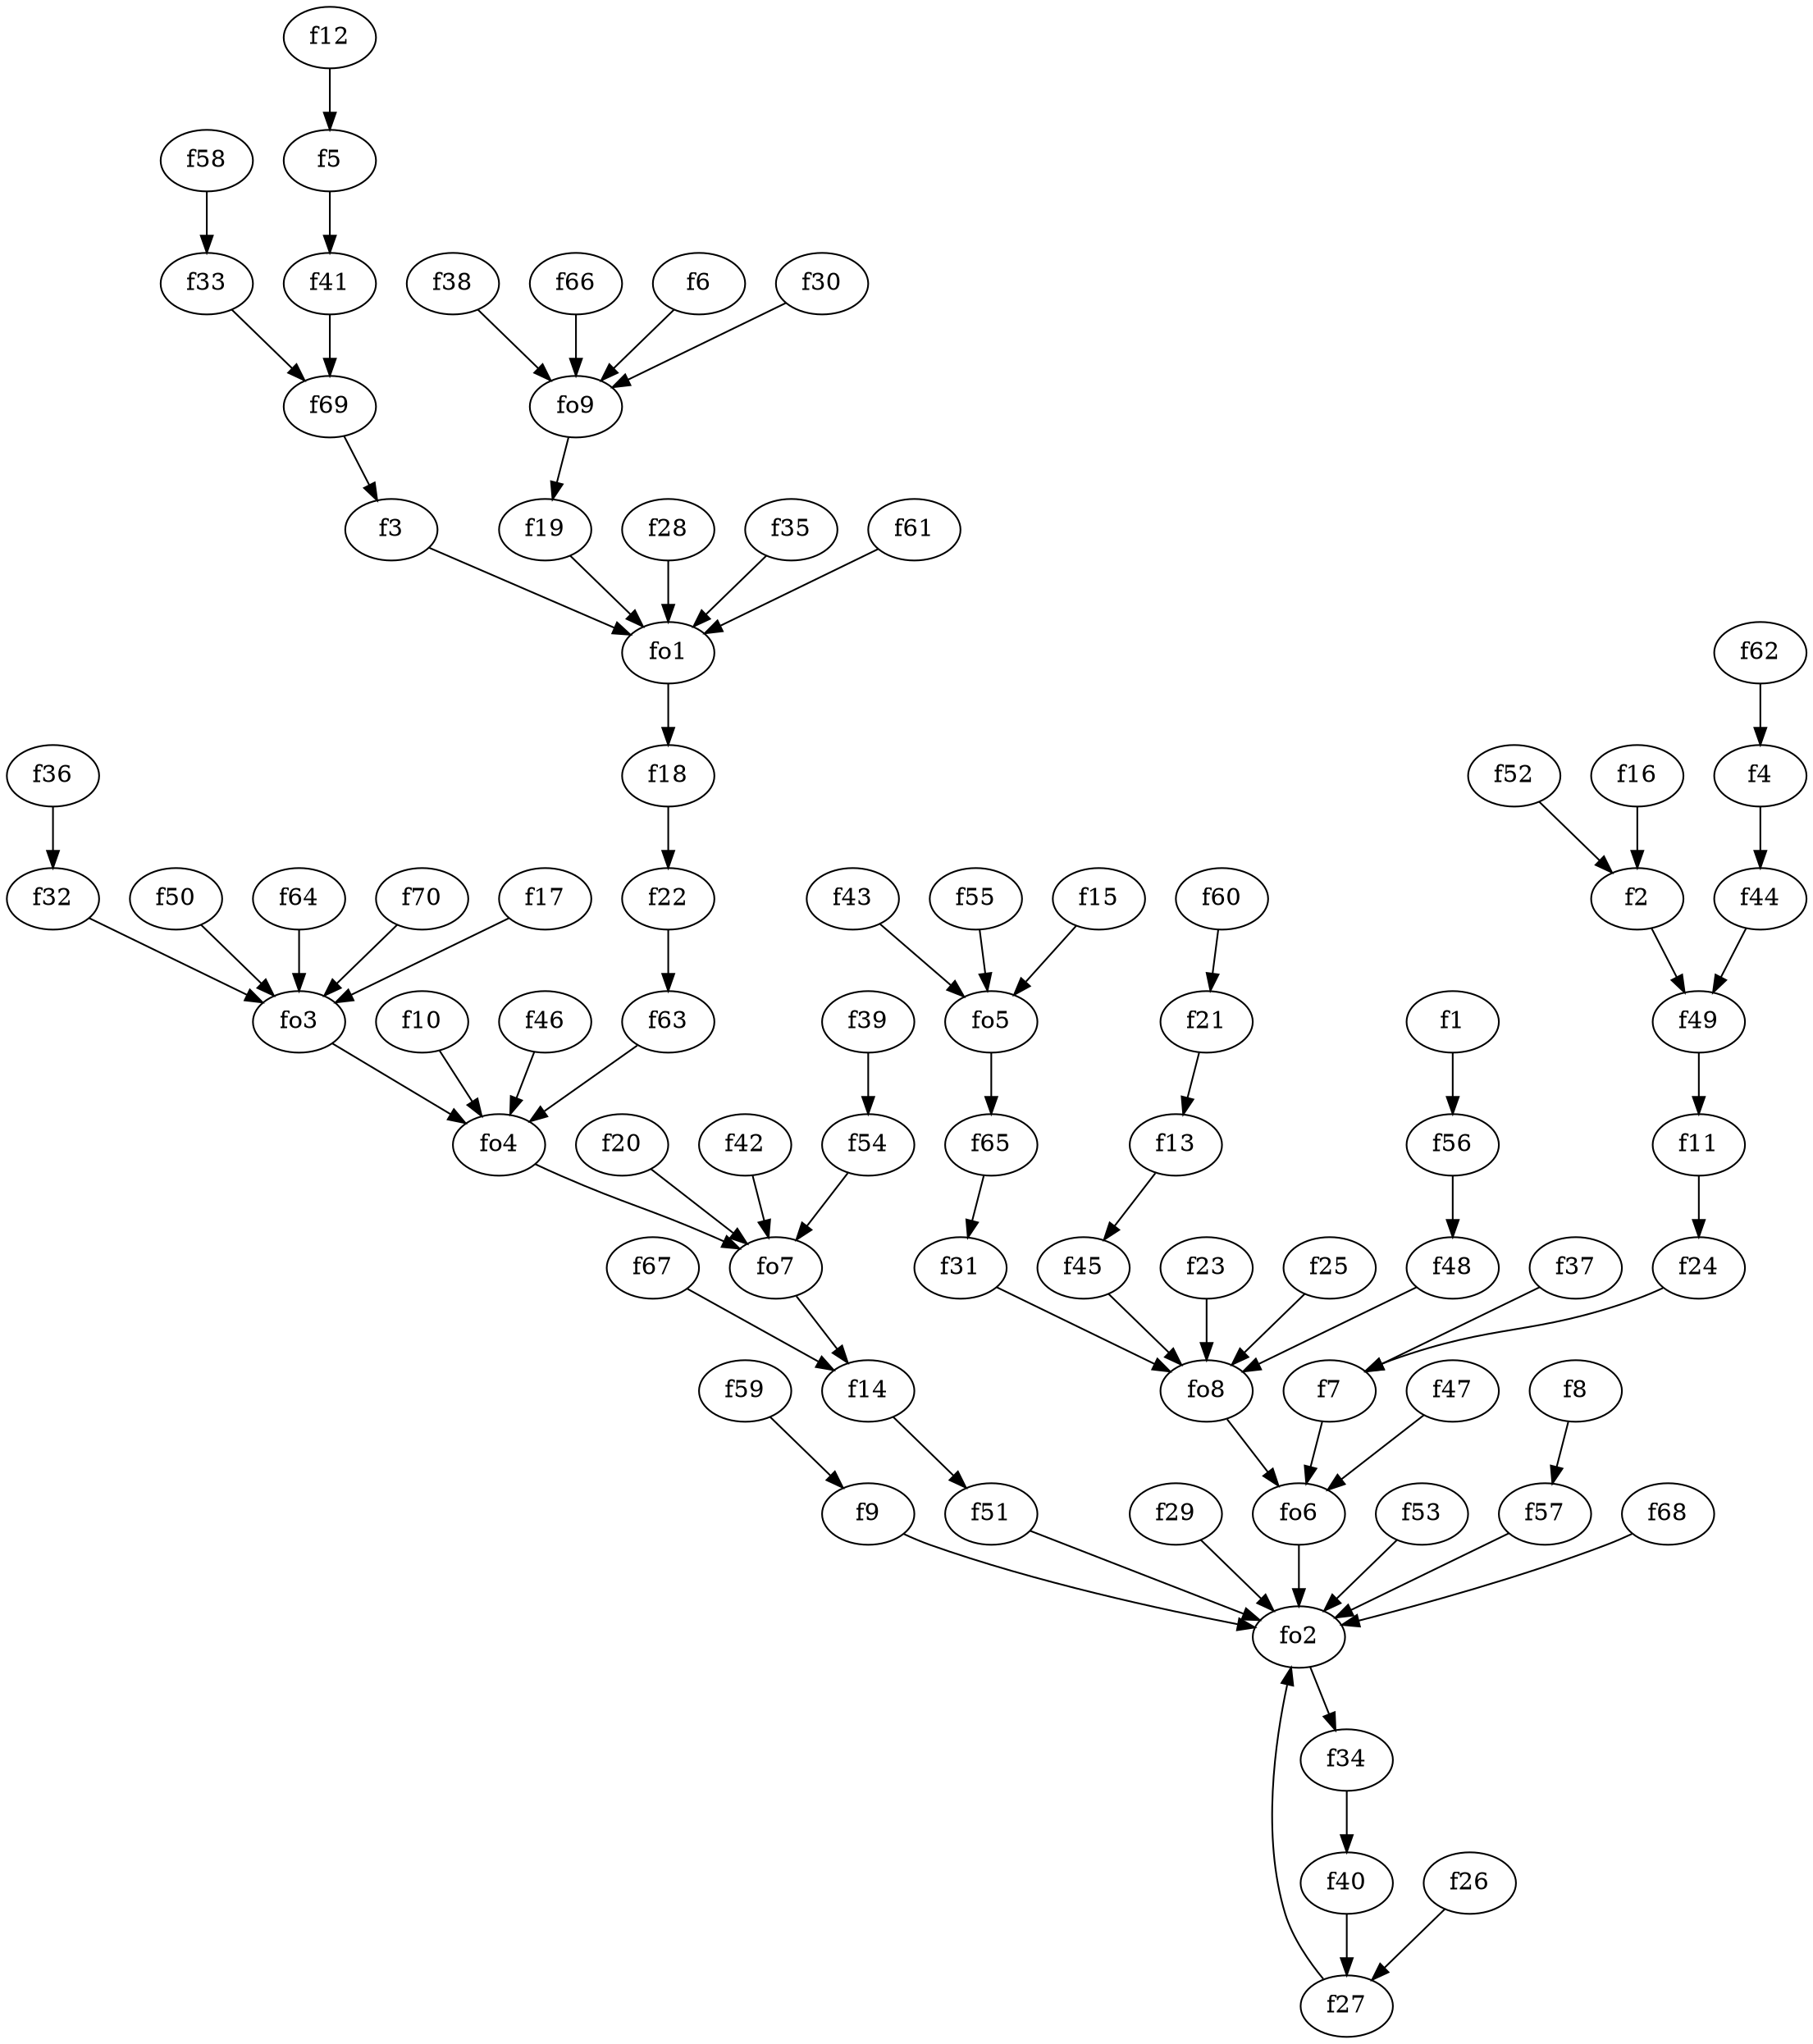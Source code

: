 strict digraph  {
f1;
f2;
f3;
f4;
f5;
f6;
f7;
f8;
f9;
f10;
f11;
f12;
f13;
f14;
f15;
f16;
f17;
f18;
f19;
f20;
f21;
f22;
f23;
f24;
f25;
f26;
f27;
f28;
f29;
f30;
f31;
f32;
f33;
f34;
f35;
f36;
f37;
f38;
f39;
f40;
f41;
f42;
f43;
f44;
f45;
f46;
f47;
f48;
f49;
f50;
f51;
f52;
f53;
f54;
f55;
f56;
f57;
f58;
f59;
f60;
f61;
f62;
f63;
f64;
f65;
f66;
f67;
f68;
f69;
f70;
fo1;
fo2;
fo3;
fo4;
fo5;
fo6;
fo7;
fo8;
fo9;
f1 -> f56  [weight=2];
f2 -> f49  [weight=2];
f3 -> fo1  [weight=2];
f4 -> f44  [weight=2];
f5 -> f41  [weight=2];
f6 -> fo9  [weight=2];
f7 -> fo6  [weight=2];
f8 -> f57  [weight=2];
f9 -> fo2  [weight=2];
f10 -> fo4  [weight=2];
f11 -> f24  [weight=2];
f12 -> f5  [weight=2];
f13 -> f45  [weight=2];
f14 -> f51  [weight=2];
f15 -> fo5  [weight=2];
f16 -> f2  [weight=2];
f17 -> fo3  [weight=2];
f18 -> f22  [weight=2];
f19 -> fo1  [weight=2];
f20 -> fo7  [weight=2];
f21 -> f13  [weight=2];
f22 -> f63  [weight=2];
f23 -> fo8  [weight=2];
f24 -> f7  [weight=2];
f25 -> fo8  [weight=2];
f26 -> f27  [weight=2];
f27 -> fo2  [weight=2];
f28 -> fo1  [weight=2];
f29 -> fo2  [weight=2];
f30 -> fo9  [weight=2];
f31 -> fo8  [weight=2];
f32 -> fo3  [weight=2];
f33 -> f69  [weight=2];
f34 -> f40  [weight=2];
f35 -> fo1  [weight=2];
f36 -> f32  [weight=2];
f37 -> f7  [weight=2];
f38 -> fo9  [weight=2];
f39 -> f54  [weight=2];
f40 -> f27  [weight=2];
f41 -> f69  [weight=2];
f42 -> fo7  [weight=2];
f43 -> fo5  [weight=2];
f44 -> f49  [weight=2];
f45 -> fo8  [weight=2];
f46 -> fo4  [weight=2];
f47 -> fo6  [weight=2];
f48 -> fo8  [weight=2];
f49 -> f11  [weight=2];
f50 -> fo3  [weight=2];
f51 -> fo2  [weight=2];
f52 -> f2  [weight=2];
f53 -> fo2  [weight=2];
f54 -> fo7  [weight=2];
f55 -> fo5  [weight=2];
f56 -> f48  [weight=2];
f57 -> fo2  [weight=2];
f58 -> f33  [weight=2];
f59 -> f9  [weight=2];
f60 -> f21  [weight=2];
f61 -> fo1  [weight=2];
f62 -> f4  [weight=2];
f63 -> fo4  [weight=2];
f64 -> fo3  [weight=2];
f65 -> f31  [weight=2];
f66 -> fo9  [weight=2];
f67 -> f14  [weight=2];
f68 -> fo2  [weight=2];
f69 -> f3  [weight=2];
f70 -> fo3  [weight=2];
fo1 -> f18  [weight=2];
fo2 -> f34  [weight=2];
fo3 -> fo4  [weight=2];
fo4 -> fo7  [weight=2];
fo5 -> f65  [weight=2];
fo6 -> fo2  [weight=2];
fo7 -> f14  [weight=2];
fo8 -> fo6  [weight=2];
fo9 -> f19  [weight=2];
}
